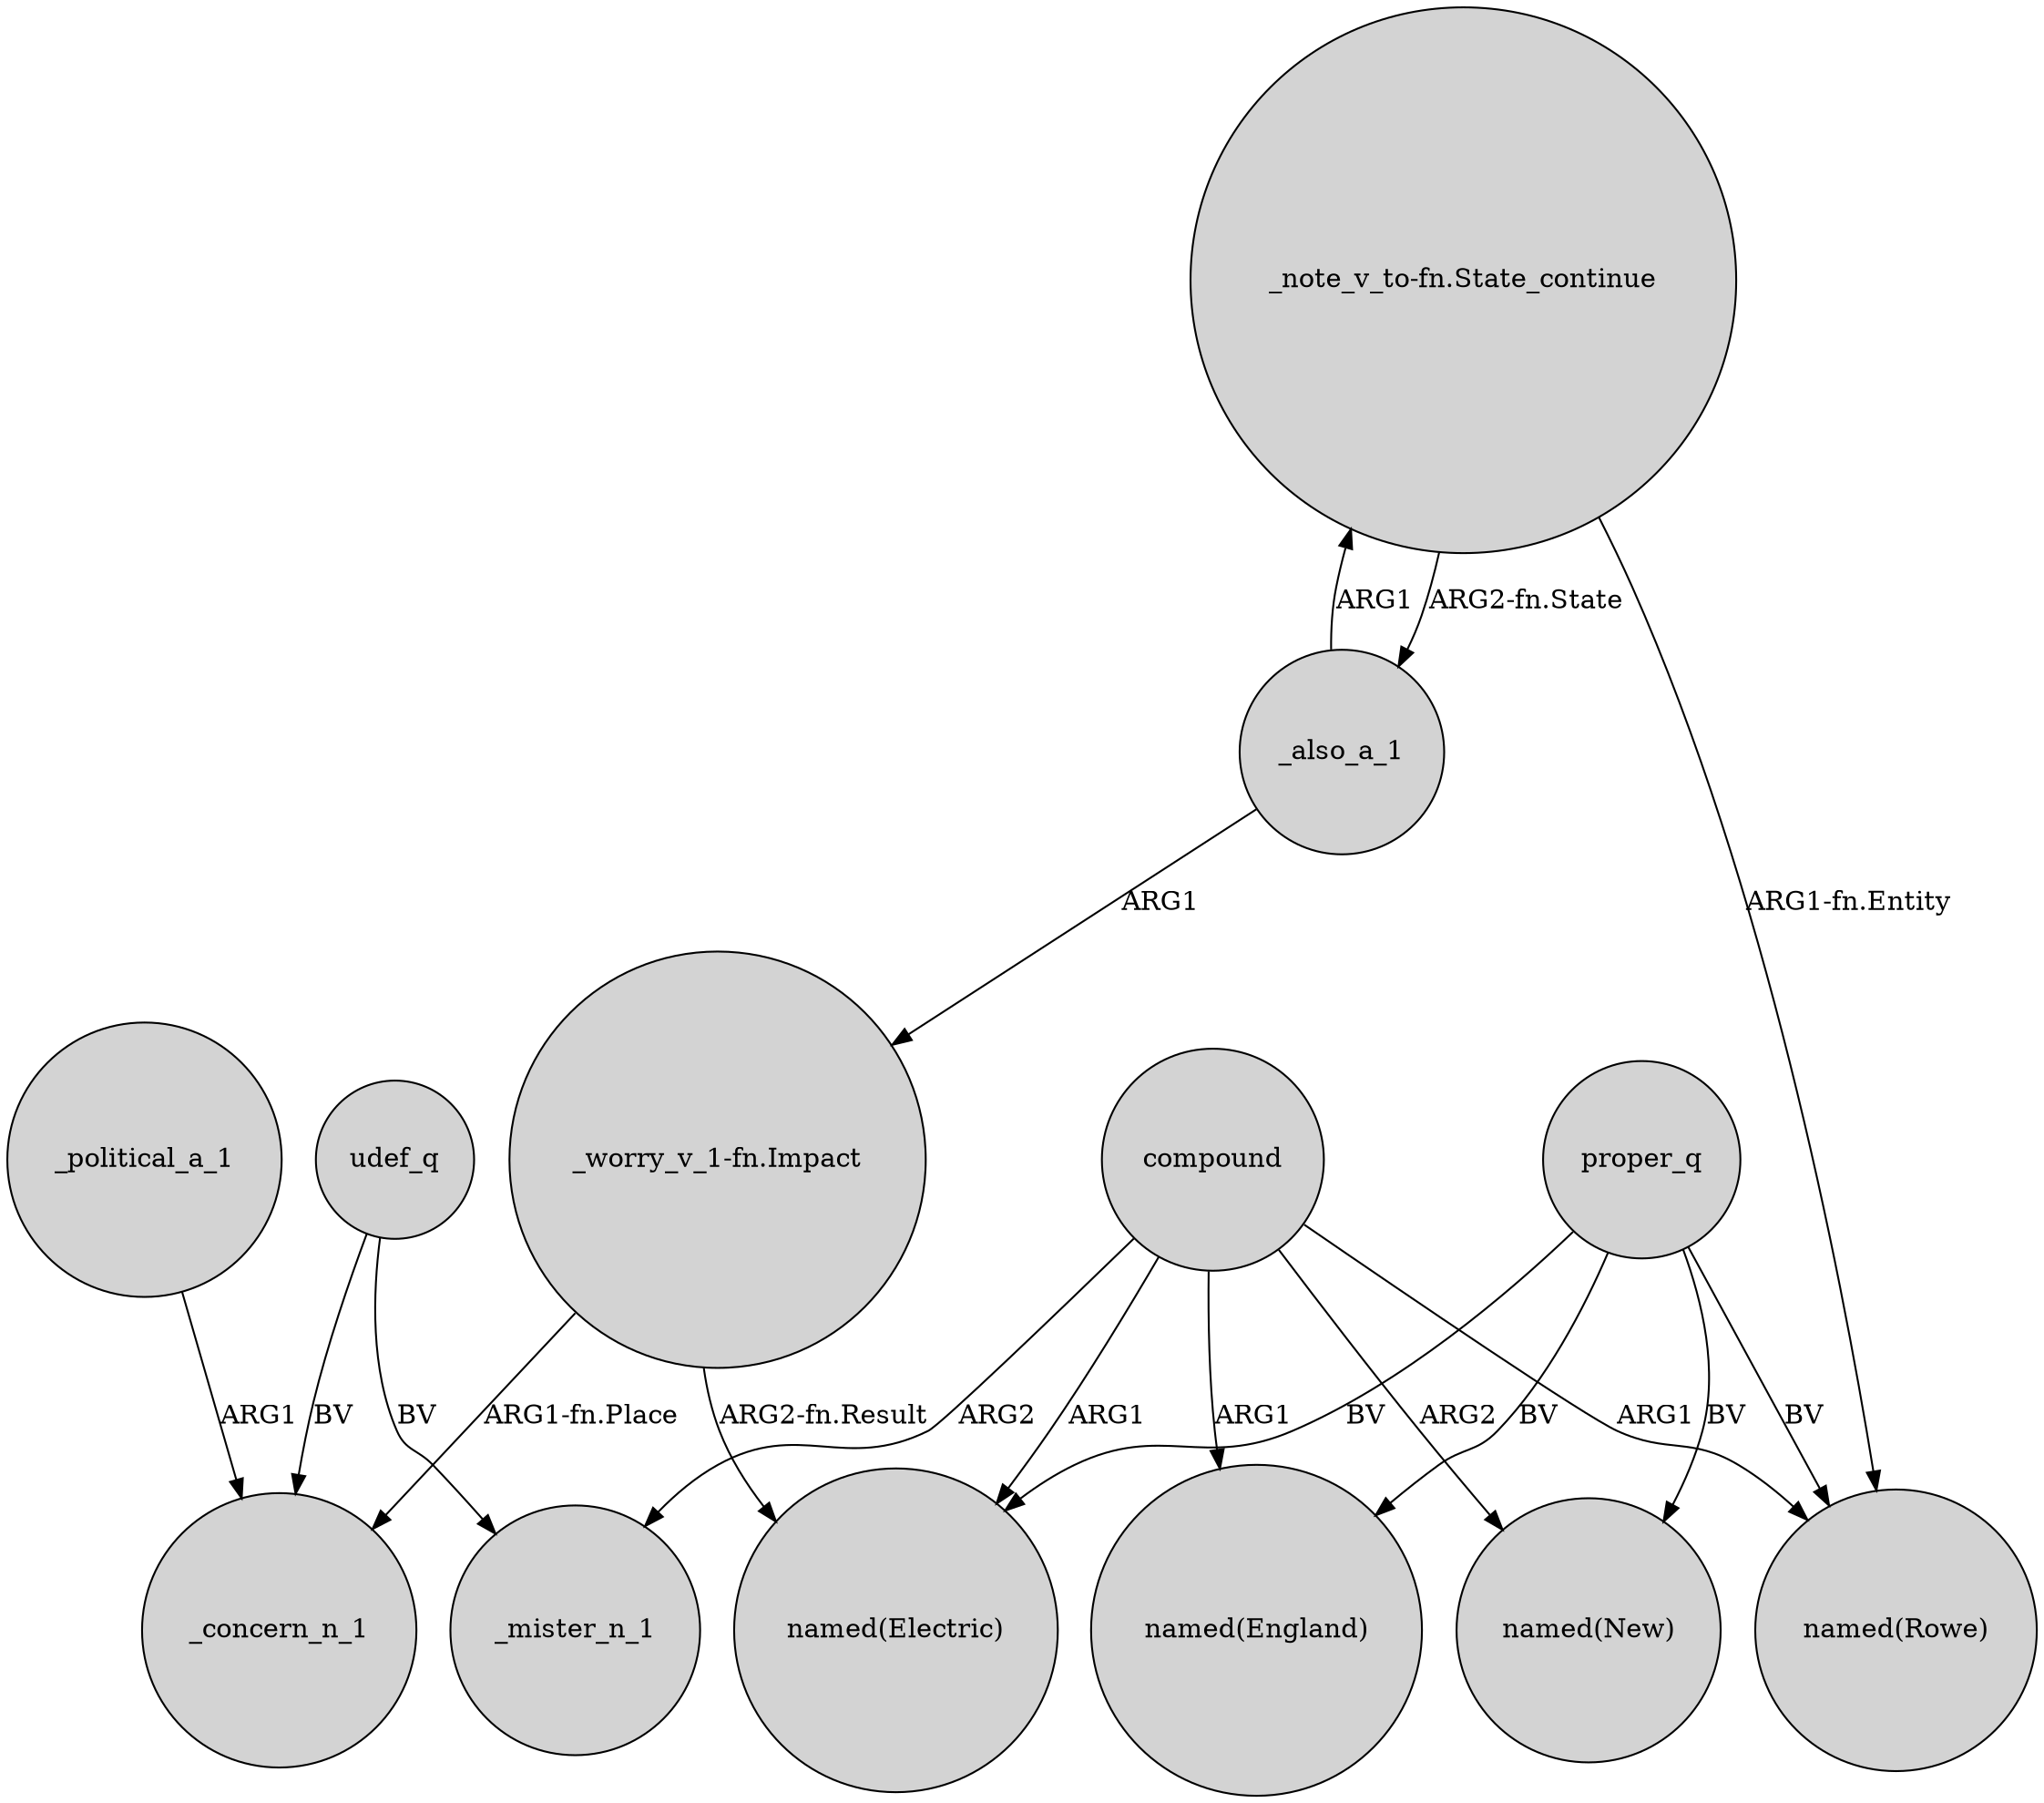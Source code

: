digraph {
	node [shape=circle style=filled]
	udef_q -> _concern_n_1 [label=BV]
	proper_q -> "named(Rowe)" [label=BV]
	"_note_v_to-fn.State_continue" -> "named(Rowe)" [label="ARG1-fn.Entity"]
	proper_q -> "named(New)" [label=BV]
	"_note_v_to-fn.State_continue" -> _also_a_1 [label="ARG2-fn.State"]
	compound -> "named(Rowe)" [label=ARG1]
	proper_q -> "named(England)" [label=BV]
	"_worry_v_1-fn.Impact" -> _concern_n_1 [label="ARG1-fn.Place"]
	_also_a_1 -> "_note_v_to-fn.State_continue" [label=ARG1]
	compound -> "named(Electric)" [label=ARG1]
	proper_q -> "named(Electric)" [label=BV]
	_political_a_1 -> _concern_n_1 [label=ARG1]
	_also_a_1 -> "_worry_v_1-fn.Impact" [label=ARG1]
	udef_q -> _mister_n_1 [label=BV]
	compound -> _mister_n_1 [label=ARG2]
	"_worry_v_1-fn.Impact" -> "named(Electric)" [label="ARG2-fn.Result"]
	compound -> "named(England)" [label=ARG1]
	compound -> "named(New)" [label=ARG2]
}
